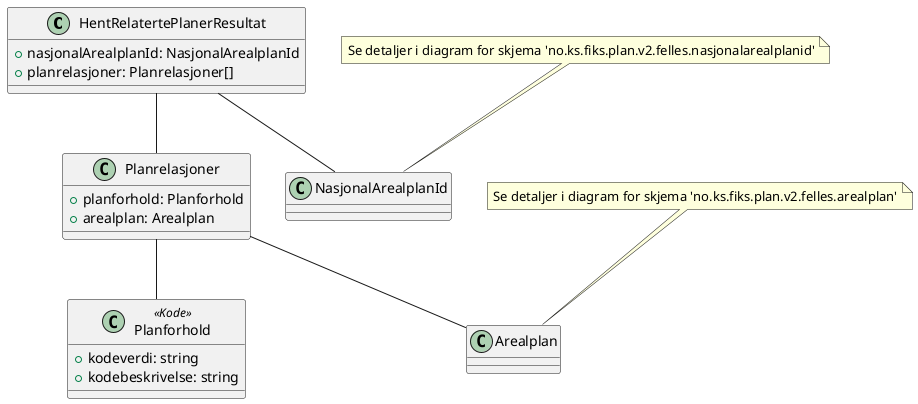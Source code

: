 @startuml

class HentRelatertePlanerResultat {
    +nasjonalArealplanId: NasjonalArealplanId
    +planrelasjoner: Planrelasjoner[]
}

class Planrelasjoner {
    +planforhold: Planforhold
    +arealplan: Arealplan
}

class Planforhold <<Kode>> {
    +kodeverdi: string
    +kodebeskrivelse: string
}

HentRelatertePlanerResultat -- NasjonalArealplanId
HentRelatertePlanerResultat -- Planrelasjoner
Planrelasjoner -- Arealplan
Planrelasjoner -- Planforhold

note top of NasjonalArealplanId : Se detaljer i diagram for skjema 'no.ks.fiks.plan.v2.felles.nasjonalarealplanid'
note top of Arealplan : Se detaljer i diagram for skjema 'no.ks.fiks.plan.v2.felles.arealplan'

@enduml